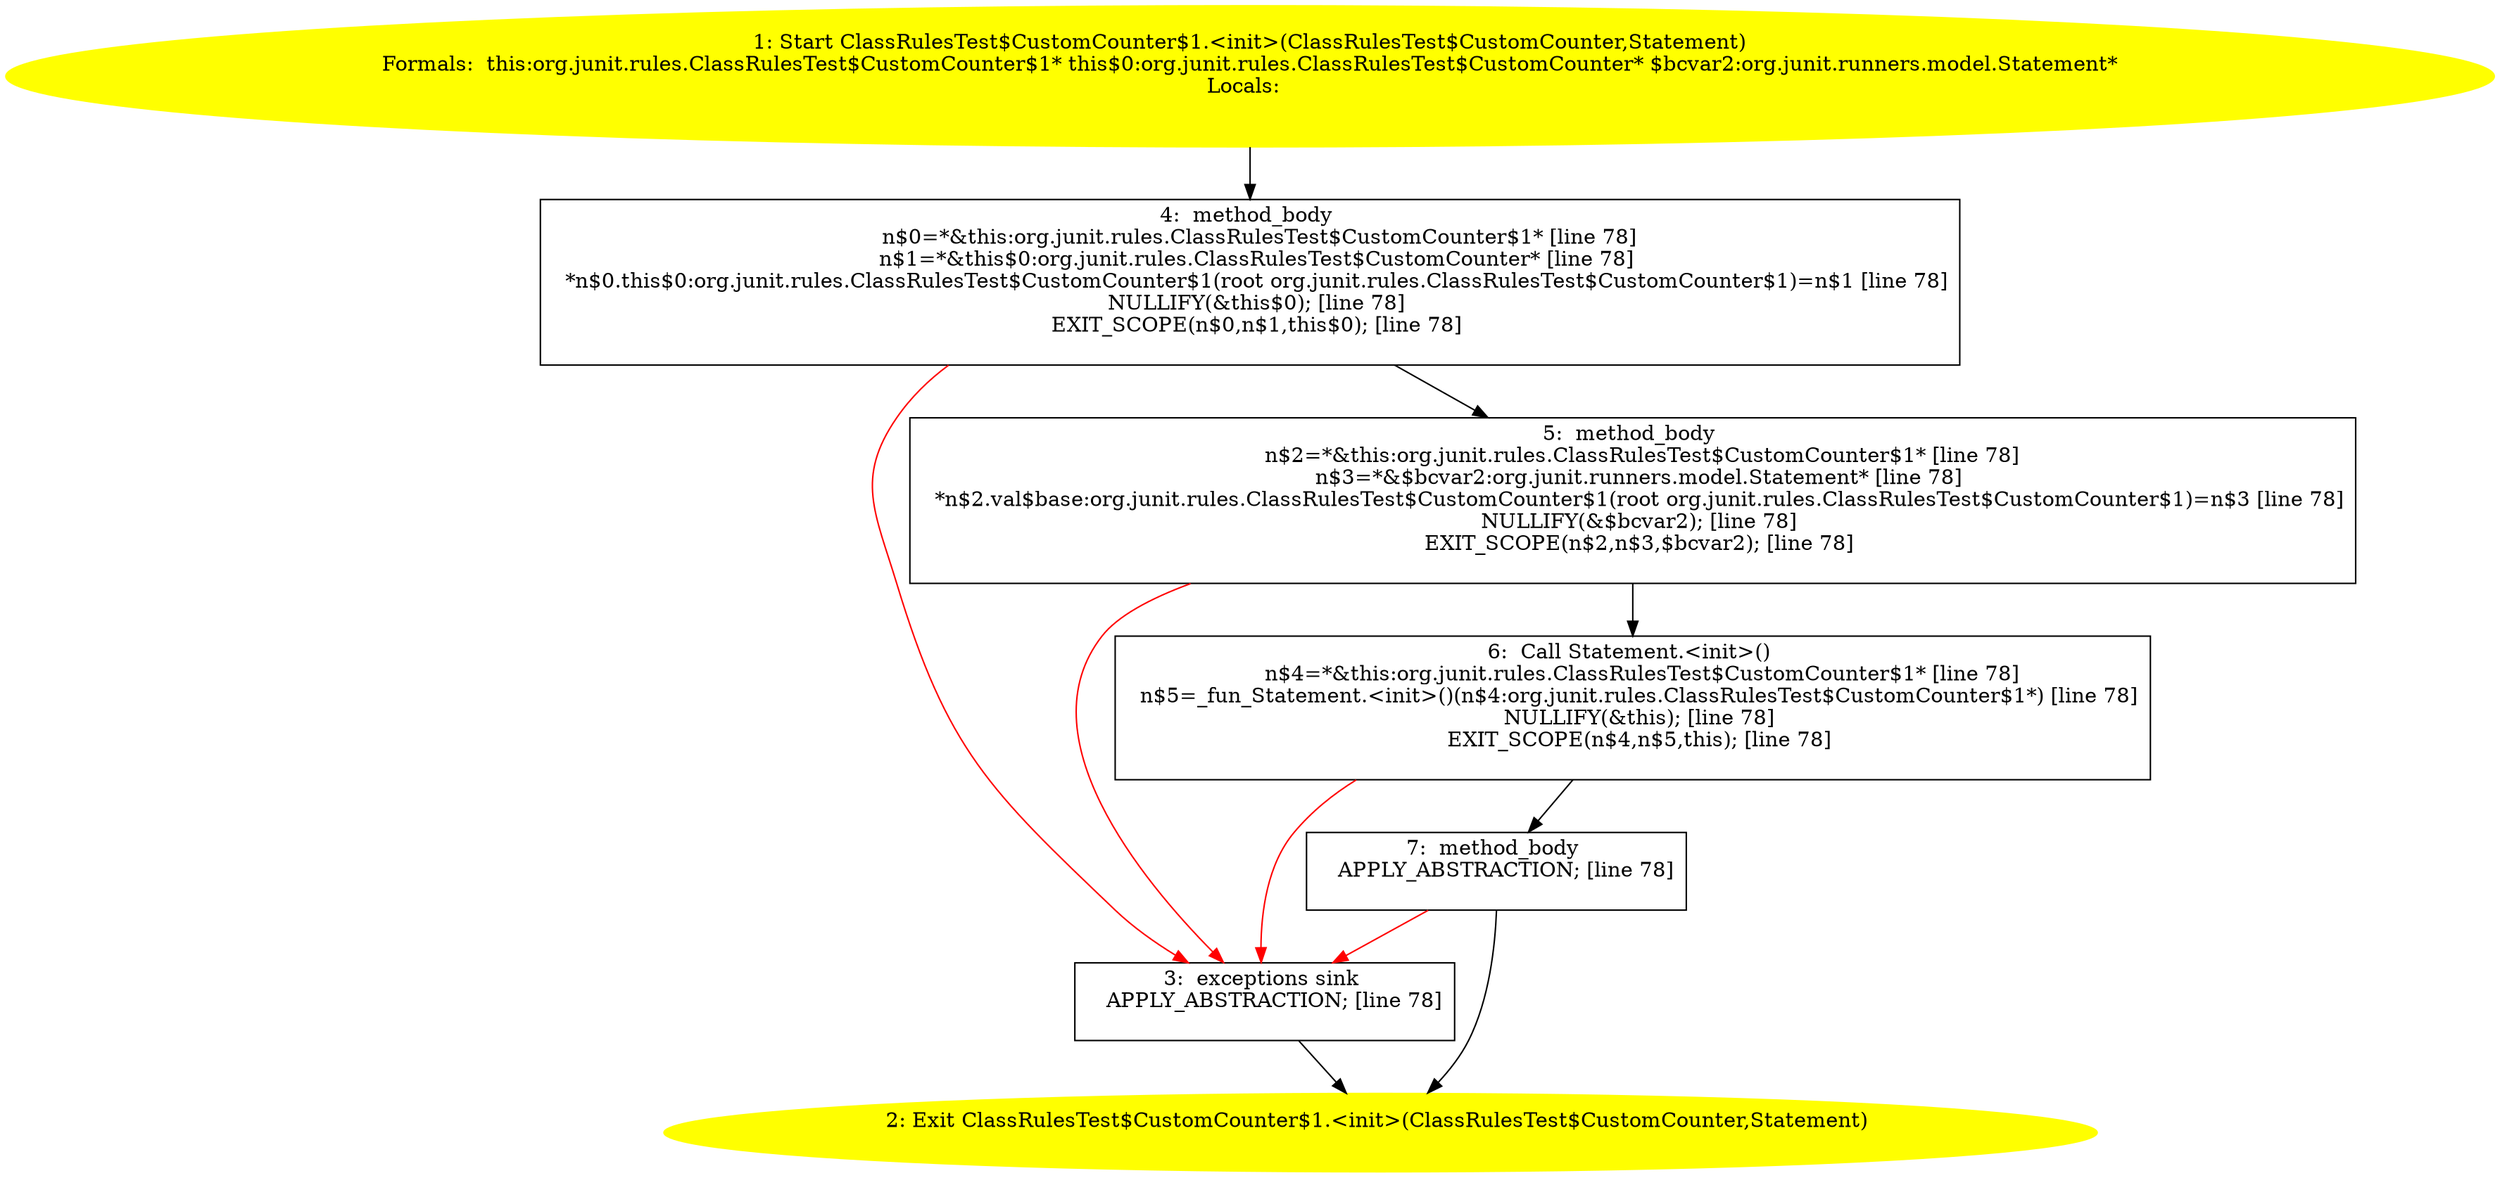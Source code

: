 /* @generated */
digraph cfg {
"org.junit.rules.ClassRulesTest$CustomCounter$1.<init>(org.junit.rules.ClassRulesTest$CustomCounter,o.6f9174b5ac66ede9ed784367122feee1_1" [label="1: Start ClassRulesTest$CustomCounter$1.<init>(ClassRulesTest$CustomCounter,Statement)\nFormals:  this:org.junit.rules.ClassRulesTest$CustomCounter$1* this$0:org.junit.rules.ClassRulesTest$CustomCounter* $bcvar2:org.junit.runners.model.Statement*\nLocals:  \n  " color=yellow style=filled]
	

	 "org.junit.rules.ClassRulesTest$CustomCounter$1.<init>(org.junit.rules.ClassRulesTest$CustomCounter,o.6f9174b5ac66ede9ed784367122feee1_1" -> "org.junit.rules.ClassRulesTest$CustomCounter$1.<init>(org.junit.rules.ClassRulesTest$CustomCounter,o.6f9174b5ac66ede9ed784367122feee1_4" ;
"org.junit.rules.ClassRulesTest$CustomCounter$1.<init>(org.junit.rules.ClassRulesTest$CustomCounter,o.6f9174b5ac66ede9ed784367122feee1_2" [label="2: Exit ClassRulesTest$CustomCounter$1.<init>(ClassRulesTest$CustomCounter,Statement) \n  " color=yellow style=filled]
	

"org.junit.rules.ClassRulesTest$CustomCounter$1.<init>(org.junit.rules.ClassRulesTest$CustomCounter,o.6f9174b5ac66ede9ed784367122feee1_3" [label="3:  exceptions sink \n   APPLY_ABSTRACTION; [line 78]\n " shape="box"]
	

	 "org.junit.rules.ClassRulesTest$CustomCounter$1.<init>(org.junit.rules.ClassRulesTest$CustomCounter,o.6f9174b5ac66ede9ed784367122feee1_3" -> "org.junit.rules.ClassRulesTest$CustomCounter$1.<init>(org.junit.rules.ClassRulesTest$CustomCounter,o.6f9174b5ac66ede9ed784367122feee1_2" ;
"org.junit.rules.ClassRulesTest$CustomCounter$1.<init>(org.junit.rules.ClassRulesTest$CustomCounter,o.6f9174b5ac66ede9ed784367122feee1_4" [label="4:  method_body \n   n$0=*&this:org.junit.rules.ClassRulesTest$CustomCounter$1* [line 78]\n  n$1=*&this$0:org.junit.rules.ClassRulesTest$CustomCounter* [line 78]\n  *n$0.this$0:org.junit.rules.ClassRulesTest$CustomCounter$1(root org.junit.rules.ClassRulesTest$CustomCounter$1)=n$1 [line 78]\n  NULLIFY(&this$0); [line 78]\n  EXIT_SCOPE(n$0,n$1,this$0); [line 78]\n " shape="box"]
	

	 "org.junit.rules.ClassRulesTest$CustomCounter$1.<init>(org.junit.rules.ClassRulesTest$CustomCounter,o.6f9174b5ac66ede9ed784367122feee1_4" -> "org.junit.rules.ClassRulesTest$CustomCounter$1.<init>(org.junit.rules.ClassRulesTest$CustomCounter,o.6f9174b5ac66ede9ed784367122feee1_5" ;
	 "org.junit.rules.ClassRulesTest$CustomCounter$1.<init>(org.junit.rules.ClassRulesTest$CustomCounter,o.6f9174b5ac66ede9ed784367122feee1_4" -> "org.junit.rules.ClassRulesTest$CustomCounter$1.<init>(org.junit.rules.ClassRulesTest$CustomCounter,o.6f9174b5ac66ede9ed784367122feee1_3" [color="red" ];
"org.junit.rules.ClassRulesTest$CustomCounter$1.<init>(org.junit.rules.ClassRulesTest$CustomCounter,o.6f9174b5ac66ede9ed784367122feee1_5" [label="5:  method_body \n   n$2=*&this:org.junit.rules.ClassRulesTest$CustomCounter$1* [line 78]\n  n$3=*&$bcvar2:org.junit.runners.model.Statement* [line 78]\n  *n$2.val$base:org.junit.rules.ClassRulesTest$CustomCounter$1(root org.junit.rules.ClassRulesTest$CustomCounter$1)=n$3 [line 78]\n  NULLIFY(&$bcvar2); [line 78]\n  EXIT_SCOPE(n$2,n$3,$bcvar2); [line 78]\n " shape="box"]
	

	 "org.junit.rules.ClassRulesTest$CustomCounter$1.<init>(org.junit.rules.ClassRulesTest$CustomCounter,o.6f9174b5ac66ede9ed784367122feee1_5" -> "org.junit.rules.ClassRulesTest$CustomCounter$1.<init>(org.junit.rules.ClassRulesTest$CustomCounter,o.6f9174b5ac66ede9ed784367122feee1_6" ;
	 "org.junit.rules.ClassRulesTest$CustomCounter$1.<init>(org.junit.rules.ClassRulesTest$CustomCounter,o.6f9174b5ac66ede9ed784367122feee1_5" -> "org.junit.rules.ClassRulesTest$CustomCounter$1.<init>(org.junit.rules.ClassRulesTest$CustomCounter,o.6f9174b5ac66ede9ed784367122feee1_3" [color="red" ];
"org.junit.rules.ClassRulesTest$CustomCounter$1.<init>(org.junit.rules.ClassRulesTest$CustomCounter,o.6f9174b5ac66ede9ed784367122feee1_6" [label="6:  Call Statement.<init>() \n   n$4=*&this:org.junit.rules.ClassRulesTest$CustomCounter$1* [line 78]\n  n$5=_fun_Statement.<init>()(n$4:org.junit.rules.ClassRulesTest$CustomCounter$1*) [line 78]\n  NULLIFY(&this); [line 78]\n  EXIT_SCOPE(n$4,n$5,this); [line 78]\n " shape="box"]
	

	 "org.junit.rules.ClassRulesTest$CustomCounter$1.<init>(org.junit.rules.ClassRulesTest$CustomCounter,o.6f9174b5ac66ede9ed784367122feee1_6" -> "org.junit.rules.ClassRulesTest$CustomCounter$1.<init>(org.junit.rules.ClassRulesTest$CustomCounter,o.6f9174b5ac66ede9ed784367122feee1_7" ;
	 "org.junit.rules.ClassRulesTest$CustomCounter$1.<init>(org.junit.rules.ClassRulesTest$CustomCounter,o.6f9174b5ac66ede9ed784367122feee1_6" -> "org.junit.rules.ClassRulesTest$CustomCounter$1.<init>(org.junit.rules.ClassRulesTest$CustomCounter,o.6f9174b5ac66ede9ed784367122feee1_3" [color="red" ];
"org.junit.rules.ClassRulesTest$CustomCounter$1.<init>(org.junit.rules.ClassRulesTest$CustomCounter,o.6f9174b5ac66ede9ed784367122feee1_7" [label="7:  method_body \n   APPLY_ABSTRACTION; [line 78]\n " shape="box"]
	

	 "org.junit.rules.ClassRulesTest$CustomCounter$1.<init>(org.junit.rules.ClassRulesTest$CustomCounter,o.6f9174b5ac66ede9ed784367122feee1_7" -> "org.junit.rules.ClassRulesTest$CustomCounter$1.<init>(org.junit.rules.ClassRulesTest$CustomCounter,o.6f9174b5ac66ede9ed784367122feee1_2" ;
	 "org.junit.rules.ClassRulesTest$CustomCounter$1.<init>(org.junit.rules.ClassRulesTest$CustomCounter,o.6f9174b5ac66ede9ed784367122feee1_7" -> "org.junit.rules.ClassRulesTest$CustomCounter$1.<init>(org.junit.rules.ClassRulesTest$CustomCounter,o.6f9174b5ac66ede9ed784367122feee1_3" [color="red" ];
}
